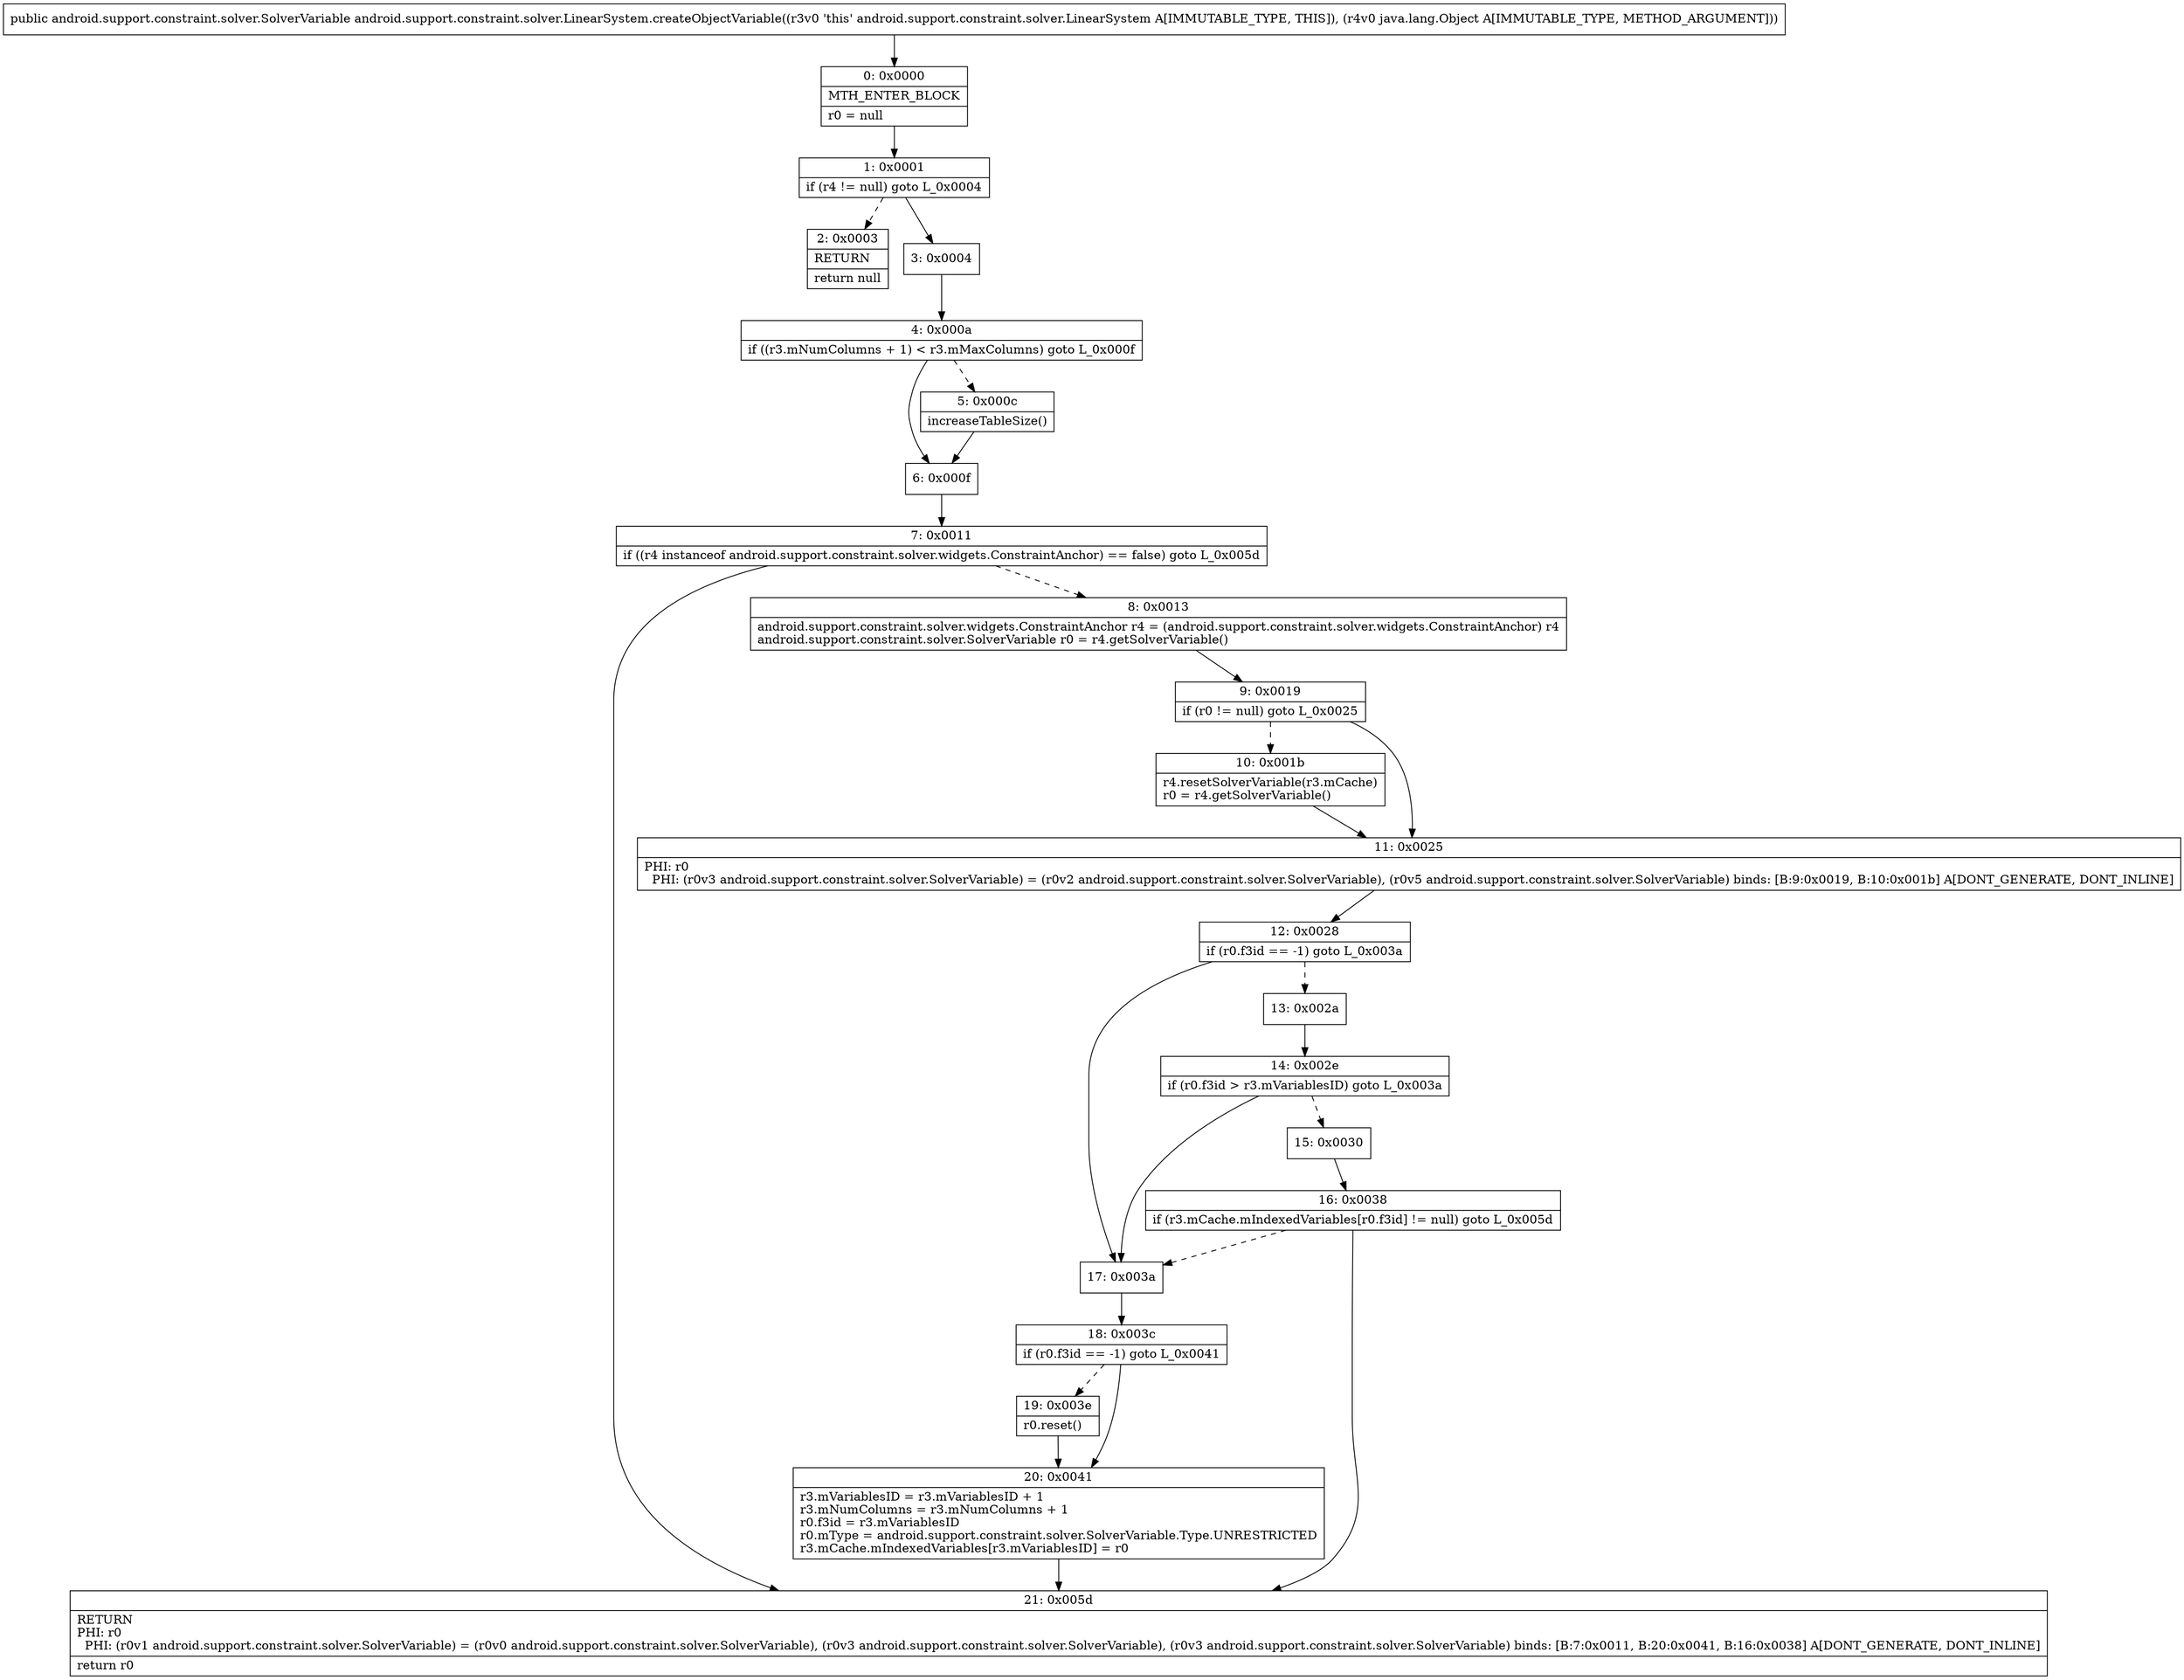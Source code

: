 digraph "CFG forandroid.support.constraint.solver.LinearSystem.createObjectVariable(Ljava\/lang\/Object;)Landroid\/support\/constraint\/solver\/SolverVariable;" {
Node_0 [shape=record,label="{0\:\ 0x0000|MTH_ENTER_BLOCK\l|r0 = null\l}"];
Node_1 [shape=record,label="{1\:\ 0x0001|if (r4 != null) goto L_0x0004\l}"];
Node_2 [shape=record,label="{2\:\ 0x0003|RETURN\l|return null\l}"];
Node_3 [shape=record,label="{3\:\ 0x0004}"];
Node_4 [shape=record,label="{4\:\ 0x000a|if ((r3.mNumColumns + 1) \< r3.mMaxColumns) goto L_0x000f\l}"];
Node_5 [shape=record,label="{5\:\ 0x000c|increaseTableSize()\l}"];
Node_6 [shape=record,label="{6\:\ 0x000f}"];
Node_7 [shape=record,label="{7\:\ 0x0011|if ((r4 instanceof android.support.constraint.solver.widgets.ConstraintAnchor) == false) goto L_0x005d\l}"];
Node_8 [shape=record,label="{8\:\ 0x0013|android.support.constraint.solver.widgets.ConstraintAnchor r4 = (android.support.constraint.solver.widgets.ConstraintAnchor) r4\landroid.support.constraint.solver.SolverVariable r0 = r4.getSolverVariable()\l}"];
Node_9 [shape=record,label="{9\:\ 0x0019|if (r0 != null) goto L_0x0025\l}"];
Node_10 [shape=record,label="{10\:\ 0x001b|r4.resetSolverVariable(r3.mCache)\lr0 = r4.getSolverVariable()\l}"];
Node_11 [shape=record,label="{11\:\ 0x0025|PHI: r0 \l  PHI: (r0v3 android.support.constraint.solver.SolverVariable) = (r0v2 android.support.constraint.solver.SolverVariable), (r0v5 android.support.constraint.solver.SolverVariable) binds: [B:9:0x0019, B:10:0x001b] A[DONT_GENERATE, DONT_INLINE]\l}"];
Node_12 [shape=record,label="{12\:\ 0x0028|if (r0.f3id == \-1) goto L_0x003a\l}"];
Node_13 [shape=record,label="{13\:\ 0x002a}"];
Node_14 [shape=record,label="{14\:\ 0x002e|if (r0.f3id \> r3.mVariablesID) goto L_0x003a\l}"];
Node_15 [shape=record,label="{15\:\ 0x0030}"];
Node_16 [shape=record,label="{16\:\ 0x0038|if (r3.mCache.mIndexedVariables[r0.f3id] != null) goto L_0x005d\l}"];
Node_17 [shape=record,label="{17\:\ 0x003a}"];
Node_18 [shape=record,label="{18\:\ 0x003c|if (r0.f3id == \-1) goto L_0x0041\l}"];
Node_19 [shape=record,label="{19\:\ 0x003e|r0.reset()\l}"];
Node_20 [shape=record,label="{20\:\ 0x0041|r3.mVariablesID = r3.mVariablesID + 1\lr3.mNumColumns = r3.mNumColumns + 1\lr0.f3id = r3.mVariablesID\lr0.mType = android.support.constraint.solver.SolverVariable.Type.UNRESTRICTED\lr3.mCache.mIndexedVariables[r3.mVariablesID] = r0\l}"];
Node_21 [shape=record,label="{21\:\ 0x005d|RETURN\lPHI: r0 \l  PHI: (r0v1 android.support.constraint.solver.SolverVariable) = (r0v0 android.support.constraint.solver.SolverVariable), (r0v3 android.support.constraint.solver.SolverVariable), (r0v3 android.support.constraint.solver.SolverVariable) binds: [B:7:0x0011, B:20:0x0041, B:16:0x0038] A[DONT_GENERATE, DONT_INLINE]\l|return r0\l}"];
MethodNode[shape=record,label="{public android.support.constraint.solver.SolverVariable android.support.constraint.solver.LinearSystem.createObjectVariable((r3v0 'this' android.support.constraint.solver.LinearSystem A[IMMUTABLE_TYPE, THIS]), (r4v0 java.lang.Object A[IMMUTABLE_TYPE, METHOD_ARGUMENT])) }"];
MethodNode -> Node_0;
Node_0 -> Node_1;
Node_1 -> Node_2[style=dashed];
Node_1 -> Node_3;
Node_3 -> Node_4;
Node_4 -> Node_5[style=dashed];
Node_4 -> Node_6;
Node_5 -> Node_6;
Node_6 -> Node_7;
Node_7 -> Node_8[style=dashed];
Node_7 -> Node_21;
Node_8 -> Node_9;
Node_9 -> Node_10[style=dashed];
Node_9 -> Node_11;
Node_10 -> Node_11;
Node_11 -> Node_12;
Node_12 -> Node_13[style=dashed];
Node_12 -> Node_17;
Node_13 -> Node_14;
Node_14 -> Node_15[style=dashed];
Node_14 -> Node_17;
Node_15 -> Node_16;
Node_16 -> Node_17[style=dashed];
Node_16 -> Node_21;
Node_17 -> Node_18;
Node_18 -> Node_19[style=dashed];
Node_18 -> Node_20;
Node_19 -> Node_20;
Node_20 -> Node_21;
}

